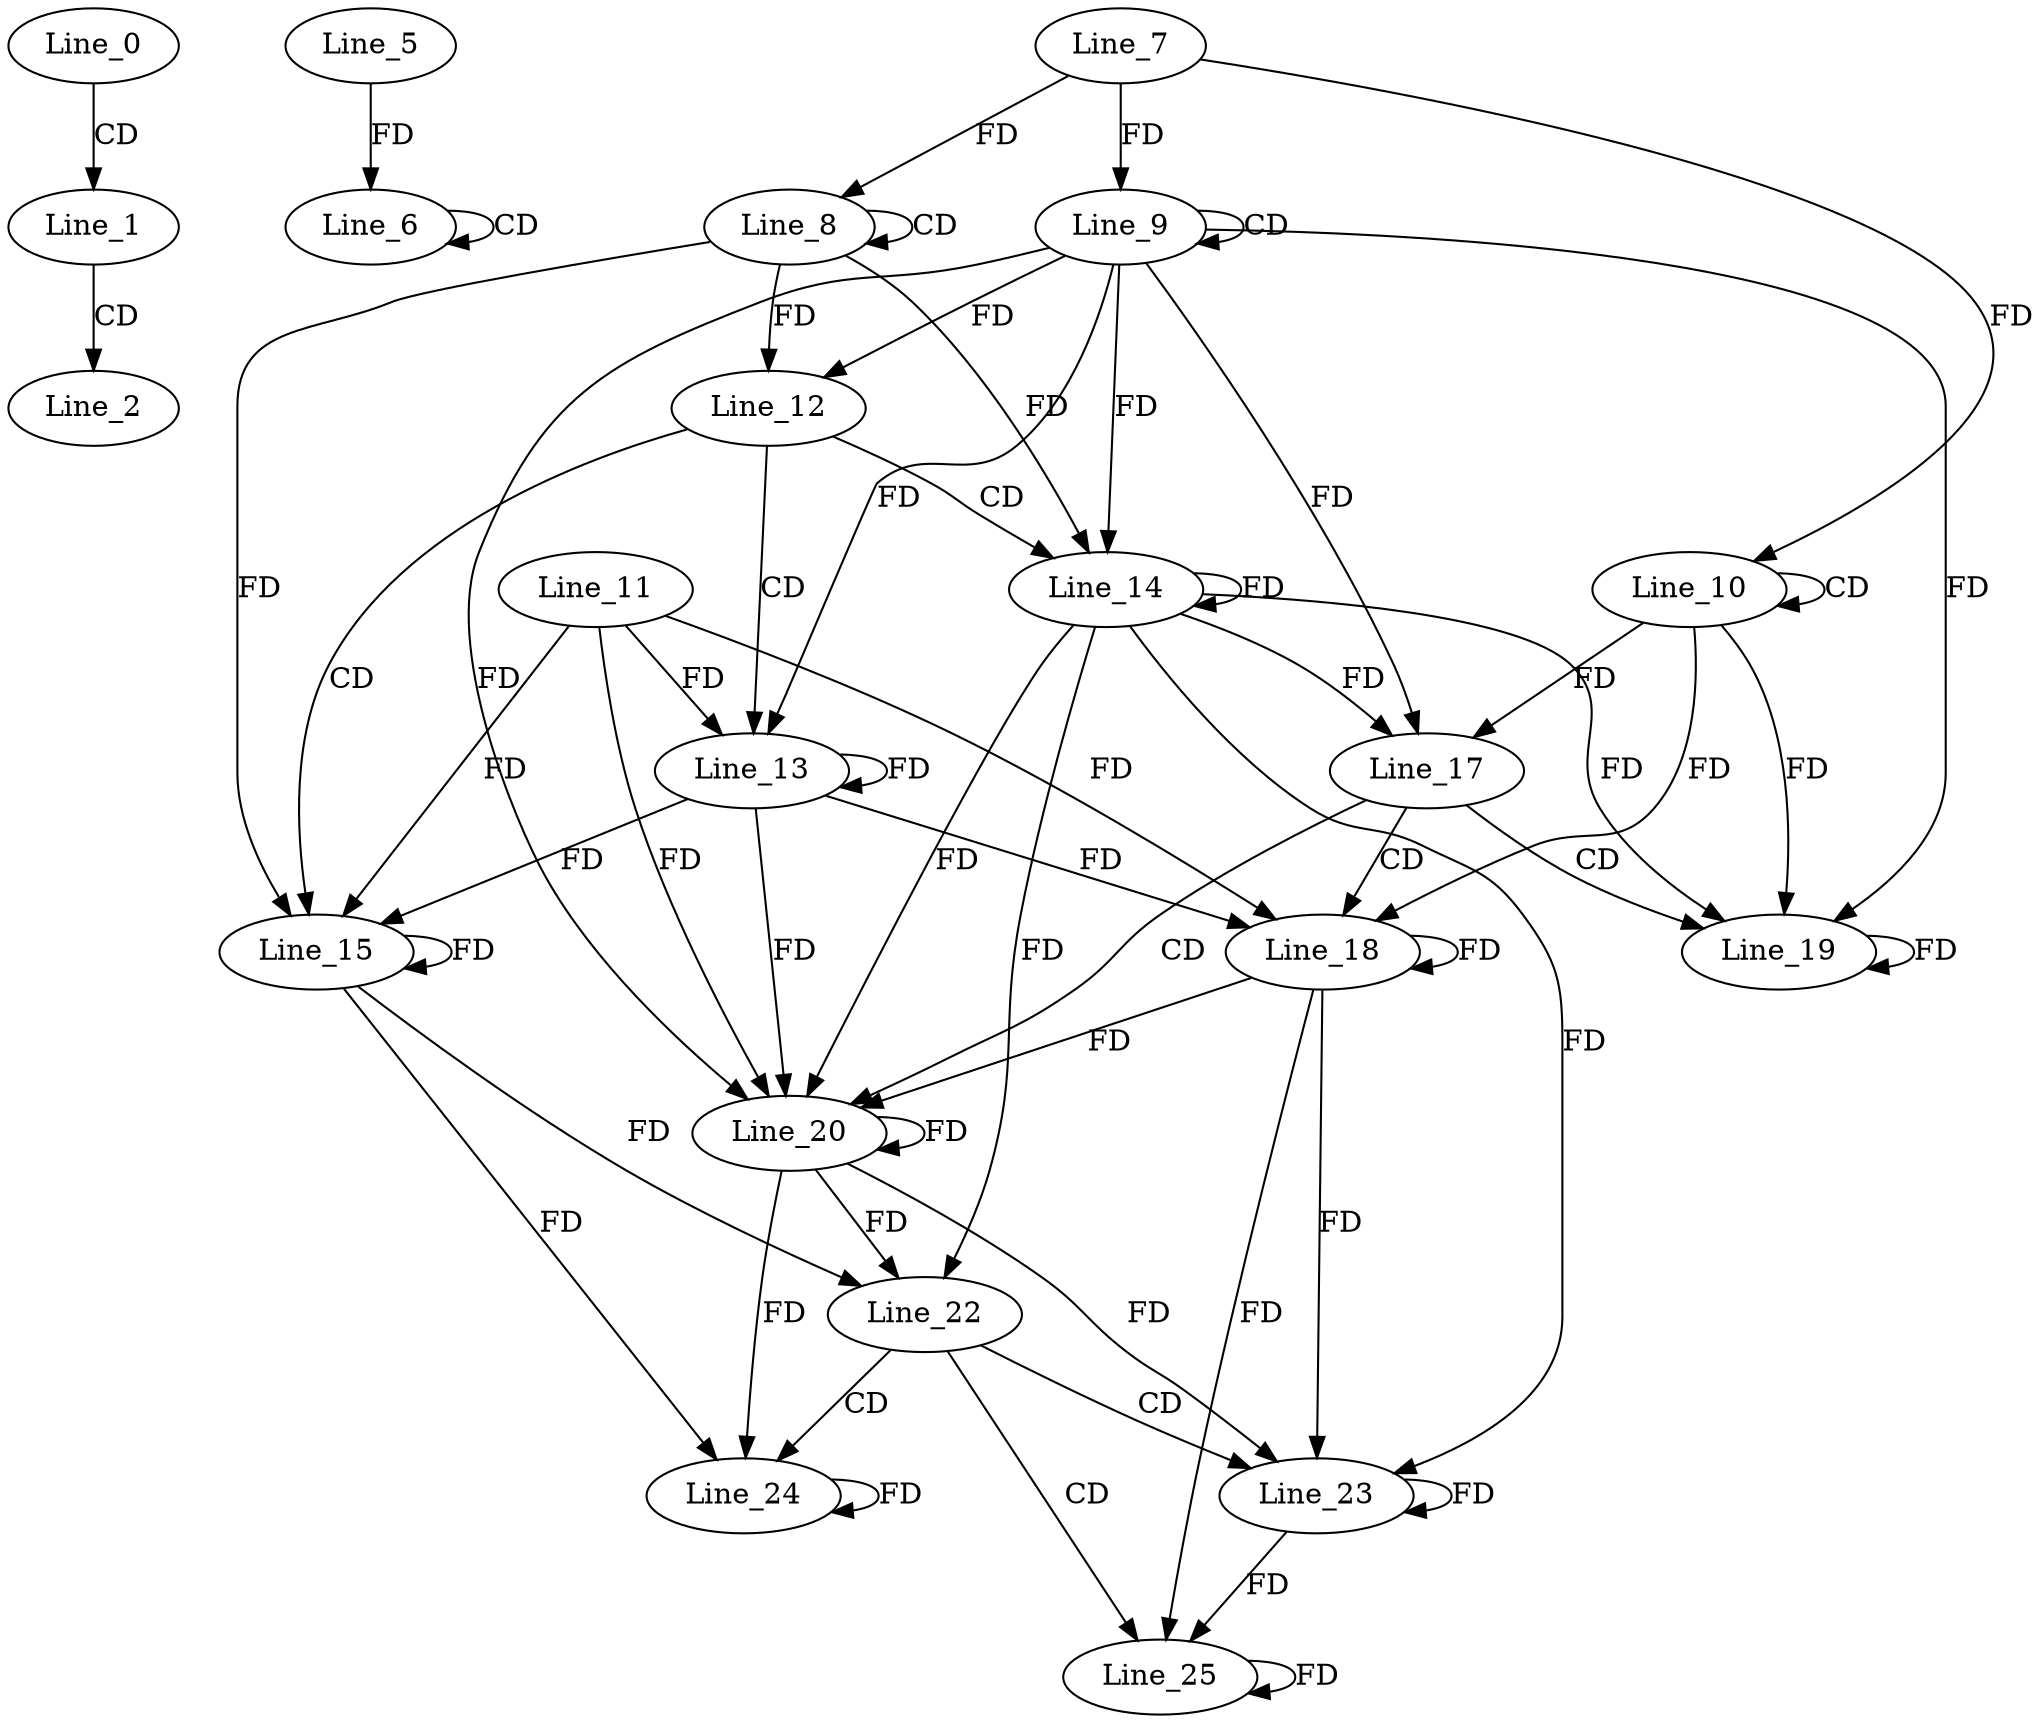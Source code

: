 digraph G {
  Line_0;
  Line_1;
  Line_2;
  Line_6;
  Line_6;
  Line_5;
  Line_8;
  Line_8;
  Line_7;
  Line_8;
  Line_9;
  Line_9;
  Line_9;
  Line_10;
  Line_10;
  Line_10;
  Line_12;
  Line_13;
  Line_11;
  Line_14;
  Line_15;
  Line_17;
  Line_18;
  Line_19;
  Line_20;
  Line_22;
  Line_23;
  Line_24;
  Line_25;
  Line_0 -> Line_1 [ label="CD" ];
  Line_1 -> Line_2 [ label="CD" ];
  Line_6 -> Line_6 [ label="CD" ];
  Line_5 -> Line_6 [ label="FD" ];
  Line_8 -> Line_8 [ label="CD" ];
  Line_7 -> Line_8 [ label="FD" ];
  Line_9 -> Line_9 [ label="CD" ];
  Line_7 -> Line_9 [ label="FD" ];
  Line_10 -> Line_10 [ label="CD" ];
  Line_7 -> Line_10 [ label="FD" ];
  Line_8 -> Line_12 [ label="FD" ];
  Line_9 -> Line_12 [ label="FD" ];
  Line_12 -> Line_13 [ label="CD" ];
  Line_11 -> Line_13 [ label="FD" ];
  Line_13 -> Line_13 [ label="FD" ];
  Line_9 -> Line_13 [ label="FD" ];
  Line_12 -> Line_14 [ label="CD" ];
  Line_9 -> Line_14 [ label="FD" ];
  Line_14 -> Line_14 [ label="FD" ];
  Line_8 -> Line_14 [ label="FD" ];
  Line_12 -> Line_15 [ label="CD" ];
  Line_8 -> Line_15 [ label="FD" ];
  Line_15 -> Line_15 [ label="FD" ];
  Line_11 -> Line_15 [ label="FD" ];
  Line_13 -> Line_15 [ label="FD" ];
  Line_9 -> Line_17 [ label="FD" ];
  Line_14 -> Line_17 [ label="FD" ];
  Line_10 -> Line_17 [ label="FD" ];
  Line_17 -> Line_18 [ label="CD" ];
  Line_11 -> Line_18 [ label="FD" ];
  Line_13 -> Line_18 [ label="FD" ];
  Line_18 -> Line_18 [ label="FD" ];
  Line_10 -> Line_18 [ label="FD" ];
  Line_17 -> Line_19 [ label="CD" ];
  Line_10 -> Line_19 [ label="FD" ];
  Line_19 -> Line_19 [ label="FD" ];
  Line_9 -> Line_19 [ label="FD" ];
  Line_14 -> Line_19 [ label="FD" ];
  Line_17 -> Line_20 [ label="CD" ];
  Line_9 -> Line_20 [ label="FD" ];
  Line_14 -> Line_20 [ label="FD" ];
  Line_20 -> Line_20 [ label="FD" ];
  Line_11 -> Line_20 [ label="FD" ];
  Line_13 -> Line_20 [ label="FD" ];
  Line_18 -> Line_20 [ label="FD" ];
  Line_15 -> Line_22 [ label="FD" ];
  Line_14 -> Line_22 [ label="FD" ];
  Line_20 -> Line_22 [ label="FD" ];
  Line_22 -> Line_23 [ label="CD" ];
  Line_18 -> Line_23 [ label="FD" ];
  Line_23 -> Line_23 [ label="FD" ];
  Line_14 -> Line_23 [ label="FD" ];
  Line_20 -> Line_23 [ label="FD" ];
  Line_22 -> Line_24 [ label="CD" ];
  Line_20 -> Line_24 [ label="FD" ];
  Line_24 -> Line_24 [ label="FD" ];
  Line_15 -> Line_24 [ label="FD" ];
  Line_22 -> Line_25 [ label="CD" ];
  Line_25 -> Line_25 [ label="FD" ];
  Line_18 -> Line_25 [ label="FD" ];
  Line_23 -> Line_25 [ label="FD" ];
}
